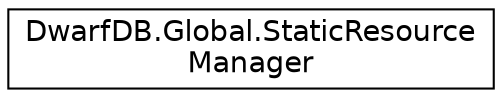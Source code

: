 digraph "Graphical Class Hierarchy"
{
  edge [fontname="Helvetica",fontsize="14",labelfontname="Helvetica",labelfontsize="14"];
  node [fontname="Helvetica",fontsize="14",shape=record];
  rankdir="LR";
  Node1 [label="DwarfDB.Global.StaticResource\lManager",height=0.2,width=0.4,color="black", fillcolor="white", style="filled",URL="$db/dad/class_dwarf_d_b_1_1_global_1_1_static_resource_manager.html",tooltip="A Static (global) resource manager for a simple access to .resx "];
}
